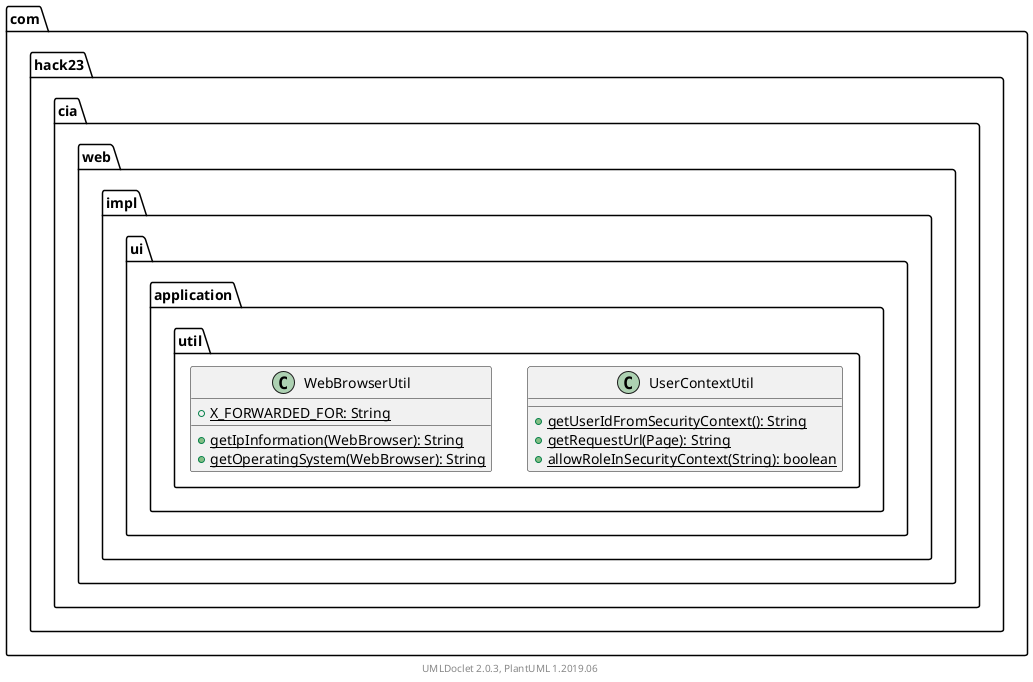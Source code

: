 @startuml
    namespace com.hack23.cia.web.impl.ui.application.util {

        class UserContextUtil [[UserContextUtil.html]] {
            {static} +getUserIdFromSecurityContext(): String
            {static} +getRequestUrl(Page): String
            {static} +allowRoleInSecurityContext(String): boolean
        }

        class WebBrowserUtil [[WebBrowserUtil.html]] {
            {static} +X_FORWARDED_FOR: String
            {static} +getIpInformation(WebBrowser): String
            {static} +getOperatingSystem(WebBrowser): String
        }

    }

    center footer UMLDoclet 2.0.3, PlantUML 1.2019.06
@enduml
